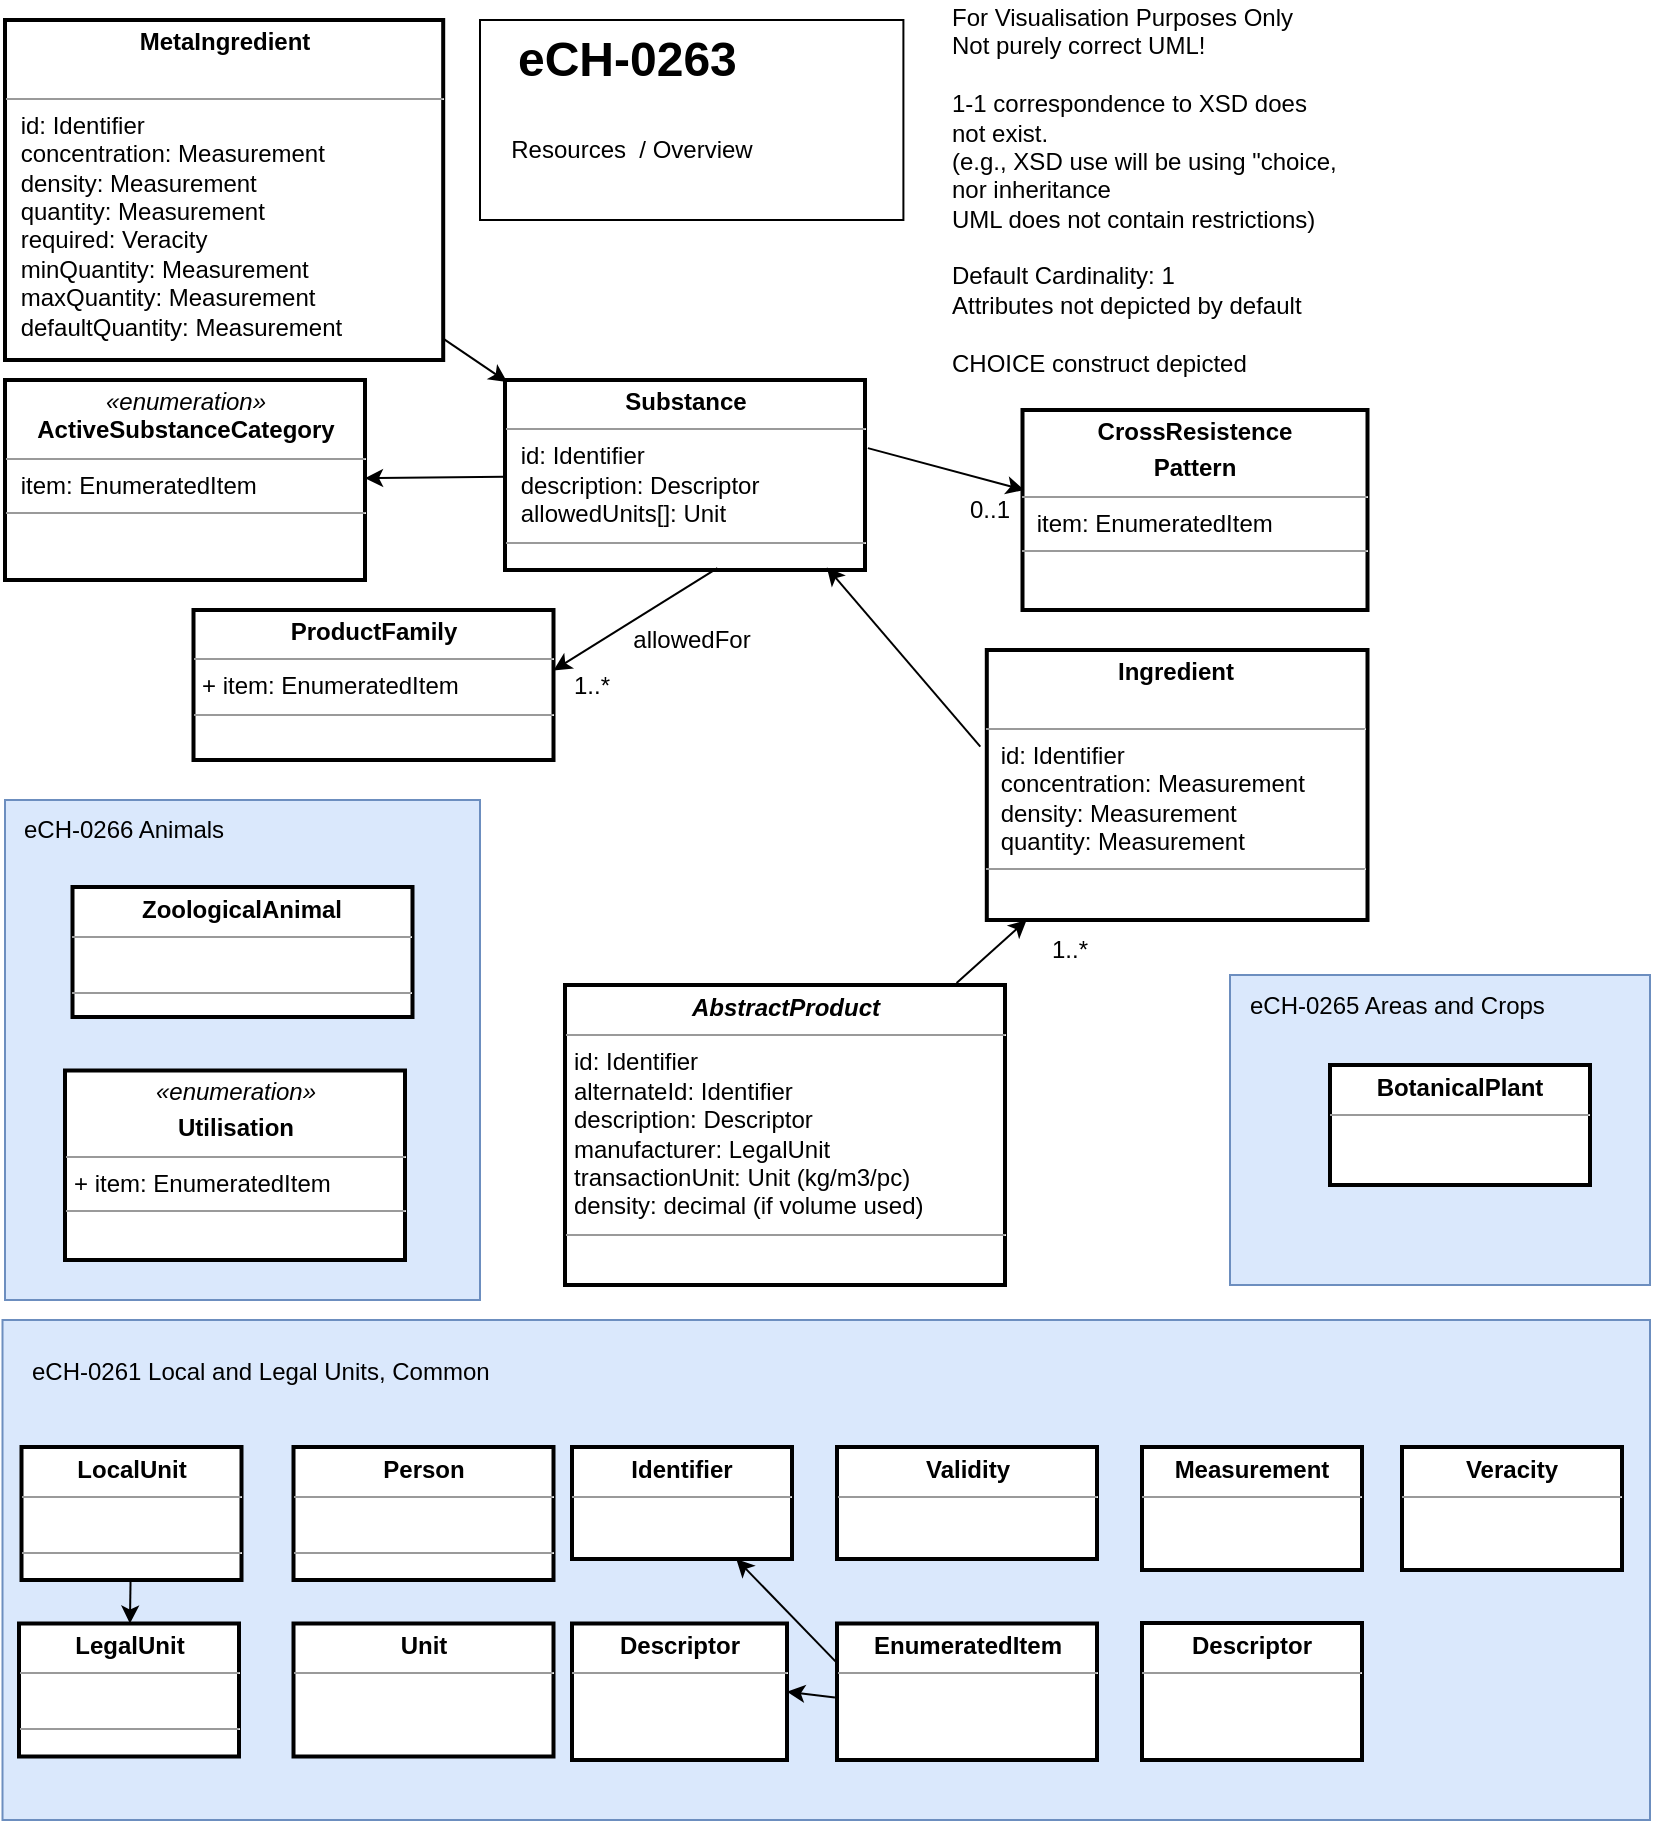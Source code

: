 <mxfile version="20.5.3" type="embed"><diagram id="C5RBs43oDa-KdzZeNtuy" name="Page-1"><mxGraphModel dx="3235" dy="740" grid="1" gridSize="10" guides="1" tooltips="1" connect="0" arrows="1" fold="1" page="1" pageScale="1" pageWidth="2336" pageHeight="1654" math="0" shadow="0"><root><mxCell id="WIyWlLk6GJQsqaUBKTNV-0"/><mxCell id="WIyWlLk6GJQsqaUBKTNV-1" parent="WIyWlLk6GJQsqaUBKTNV-0"/><mxCell id="9_fdUrSxjmN1W93VfHhp-2" value="" style="rounded=0;whiteSpace=wrap;html=1;fillColor=#dae8fc;strokeColor=#6c8ebf;fontFamily=Helvetica;" parent="WIyWlLk6GJQsqaUBKTNV-1" vertex="1"><mxGeometry x="-1993.75" y="710" width="823.75" height="250" as="geometry"/></mxCell><mxCell id="9_fdUrSxjmN1W93VfHhp-12" value="&lt;p style=&quot;margin:0px;margin-top:4px;text-align:center;&quot;&gt;&lt;b&gt;Identifier&lt;/b&gt;&lt;/p&gt;&lt;hr size=&quot;1&quot;&gt;&lt;p style=&quot;margin:0px;margin-left:4px;&quot;&gt;&lt;br&gt;&lt;/p&gt;" style="verticalAlign=top;align=left;overflow=fill;fontSize=12;fontFamily=Helvetica;html=1;sketch=0;strokeWidth=2;" parent="WIyWlLk6GJQsqaUBKTNV-1" vertex="1"><mxGeometry x="-1709" y="773.5" width="110" height="56" as="geometry"/></mxCell><mxCell id="A5fvS7BDDAw0l9XVEY4Y-33" value="&lt;p style=&quot;margin:0px;margin-top:4px;text-align:center;&quot;&gt;&lt;b&gt;EnumeratedItem&lt;/b&gt;&lt;/p&gt;&lt;hr size=&quot;1&quot;&gt;&lt;p style=&quot;margin:0px;margin-left:4px;&quot;&gt;&lt;br&gt;&lt;/p&gt;" style="verticalAlign=top;align=left;overflow=fill;fontSize=12;fontFamily=Helvetica;html=1;sketch=0;strokeWidth=2;" parent="WIyWlLk6GJQsqaUBKTNV-1" vertex="1"><mxGeometry x="-1576.5" y="861.75" width="130" height="68.25" as="geometry"/></mxCell><mxCell id="A5fvS7BDDAw0l9XVEY4Y-54" value="&lt;p style=&quot;margin:0px;margin-top:4px;text-align:center;&quot;&gt;&lt;b&gt;LocalUnit&lt;/b&gt;&lt;/p&gt;&lt;hr size=&quot;1&quot;&gt;&lt;p style=&quot;margin:0px;margin-left:4px;&quot;&gt;&amp;nbsp;&lt;br&gt;&lt;/p&gt;&lt;hr size=&quot;1&quot;&gt;&lt;p style=&quot;margin:0px;margin-left:4px;&quot;&gt;&lt;br&gt;&lt;/p&gt;" style="verticalAlign=top;align=left;overflow=fill;fontSize=12;fontFamily=Helvetica;html=1;sketch=0;strokeWidth=2;" parent="WIyWlLk6GJQsqaUBKTNV-1" vertex="1"><mxGeometry x="-1984.25" y="773.5" width="110" height="66.5" as="geometry"/></mxCell><mxCell id="A5fvS7BDDAw0l9XVEY4Y-61" value="" style="endArrow=classic;html=1;sketch=0;fontFamily=Helvetica;curved=1;" parent="WIyWlLk6GJQsqaUBKTNV-1" source="A5fvS7BDDAw0l9XVEY4Y-54" target="Fh2eQYCEiK_2gspSJ3Qt-0" edge="1"><mxGeometry width="50" height="50" relative="1" as="geometry"><mxPoint x="-1809.25" y="1357.5" as="sourcePoint"/><mxPoint x="-1894.53" y="912.836" as="targetPoint"/></mxGeometry></mxCell><mxCell id="A5fvS7BDDAw0l9XVEY4Y-97" value="For Visualisation Purposes Only&lt;br&gt;Not purely correct UML!&lt;br&gt;&lt;br&gt;1-1 correspondence to XSD does &lt;br&gt;not exist.&lt;br&gt;(e.g., XSD use will be using &quot;choice,&lt;br&gt;nor inheritance&lt;br&gt;UML does not contain restrictions)&lt;br&gt;&lt;br&gt;Default Cardinality: 1&lt;br&gt;Attributes not depicted by default&lt;br&gt;&lt;br&gt;CHOICE construct depicted" style="text;html=1;strokeColor=none;fillColor=none;align=left;verticalAlign=middle;whiteSpace=wrap;rounded=0;strokeWidth=2;fontFamily=Helvetica;" parent="WIyWlLk6GJQsqaUBKTNV-1" vertex="1"><mxGeometry x="-1521.5" y="130" width="230" height="30" as="geometry"/></mxCell><mxCell id="3pSlS8YH4z9lj6zPETBl-3" value="v&amp;nbsp; &amp;nbsp; &amp;nbsp; &amp;nbsp; &amp;nbsp; &amp;nbsp; &amp;nbsp;&amp;nbsp;" style="rounded=0;whiteSpace=wrap;html=1;fillColor=#dae8fc;strokeColor=#6c8ebf;fontFamily=Helvetica;" parent="WIyWlLk6GJQsqaUBKTNV-1" vertex="1"><mxGeometry x="-1380" y="537.5" width="210" height="155" as="geometry"/></mxCell><mxCell id="3pSlS8YH4z9lj6zPETBl-47" value="&lt;p style=&quot;margin:0px;margin-top:4px;text-align:center;&quot;&gt;&lt;b&gt;Person&lt;/b&gt;&lt;/p&gt;&lt;hr size=&quot;1&quot;&gt;&lt;p style=&quot;margin:0px;margin-left:4px;&quot;&gt;&amp;nbsp;&lt;br&gt;&lt;/p&gt;&lt;hr size=&quot;1&quot;&gt;&lt;p style=&quot;margin:0px;margin-left:4px;&quot;&gt;&lt;br&gt;&lt;/p&gt;" style="verticalAlign=top;align=left;overflow=fill;fontSize=12;fontFamily=Helvetica;html=1;sketch=0;strokeWidth=2;" parent="WIyWlLk6GJQsqaUBKTNV-1" vertex="1"><mxGeometry x="-1848.25" y="773.5" width="130" height="66.5" as="geometry"/></mxCell><mxCell id="fq_hDrngQvyFMPAxzldU-55" value="&lt;p style=&quot;margin:0px;margin-top:4px;text-align:center;&quot;&gt;&lt;b&gt;&lt;i&gt;AbstractProduct&lt;/i&gt;&lt;/b&gt;&lt;/p&gt;&lt;hr size=&quot;1&quot;&gt;&lt;p style=&quot;margin:0px;margin-left:4px;&quot;&gt;id: Identifier&lt;br&gt;&lt;/p&gt;&lt;p style=&quot;margin:0px;margin-left:4px;&quot;&gt;alternateId: Identifier&lt;/p&gt;&lt;p style=&quot;margin:0px;margin-left:4px;&quot;&gt;description: Descriptor&amp;nbsp;&lt;/p&gt;&lt;p style=&quot;margin:0px;margin-left:4px;&quot;&gt;manufacturer: LegalUnit&lt;/p&gt;&lt;p style=&quot;margin:0px;margin-left:4px;&quot;&gt;transactionUnit: Unit (kg/m3/pc)&lt;/p&gt;&lt;p style=&quot;margin:0px;margin-left:4px;&quot;&gt;density:&amp;nbsp;&lt;span style=&quot;background-color: initial;&quot;&gt;decimal (if volume used)&lt;/span&gt;&lt;/p&gt;&lt;hr size=&quot;1&quot;&gt;&lt;p style=&quot;margin:0px;margin-left:4px;&quot;&gt;&lt;br&gt;&lt;/p&gt;" style="verticalAlign=top;align=left;overflow=fill;fontSize=12;fontFamily=Helvetica;html=1;sketch=0;strokeWidth=2;" parent="WIyWlLk6GJQsqaUBKTNV-1" vertex="1"><mxGeometry x="-1712.5" y="542.5" width="220" height="150" as="geometry"/></mxCell><mxCell id="Fh2eQYCEiK_2gspSJ3Qt-0" value="&lt;p style=&quot;margin:0px;margin-top:4px;text-align:center;&quot;&gt;&lt;b&gt;LegalUnit&lt;/b&gt;&lt;/p&gt;&lt;hr size=&quot;1&quot;&gt;&lt;p style=&quot;margin:0px;margin-left:4px;&quot;&gt;&amp;nbsp;&lt;br&gt;&lt;/p&gt;&lt;hr size=&quot;1&quot;&gt;&lt;p style=&quot;margin:0px;margin-left:4px;&quot;&gt;&lt;br&gt;&lt;/p&gt;" style="verticalAlign=top;align=left;overflow=fill;fontSize=12;fontFamily=Helvetica;html=1;sketch=0;strokeWidth=2;" parent="WIyWlLk6GJQsqaUBKTNV-1" vertex="1"><mxGeometry x="-1985.5" y="861.75" width="110" height="66.5" as="geometry"/></mxCell><mxCell id="fq_hDrngQvyFMPAxzldU-75" value="&lt;p style=&quot;margin:0px;margin-top:4px;text-align:center;&quot;&gt;&lt;b&gt;Descriptor&lt;/b&gt;&lt;/p&gt;&lt;hr size=&quot;1&quot;&gt;&lt;p style=&quot;margin:0px;margin-left:4px;&quot;&gt;&lt;br&gt;&lt;/p&gt;" style="verticalAlign=top;align=left;overflow=fill;fontSize=12;fontFamily=Helvetica;html=1;sketch=0;strokeWidth=2;" parent="WIyWlLk6GJQsqaUBKTNV-1" vertex="1"><mxGeometry x="-1709" y="861.75" width="107.5" height="68.25" as="geometry"/></mxCell><mxCell id="fq_hDrngQvyFMPAxzldU-76" value="eCH-0261 Local and Legal Units, Common" style="text;html=1;strokeColor=none;fillColor=none;align=left;verticalAlign=middle;whiteSpace=wrap;rounded=0;strokeWidth=2;fontFamily=Helvetica;" parent="WIyWlLk6GJQsqaUBKTNV-1" vertex="1"><mxGeometry x="-1980.75" y="700" width="290" height="72.5" as="geometry"/></mxCell><mxCell id="fq_hDrngQvyFMPAxzldU-77" value="eCH-0265 Areas and Crops" style="text;html=1;strokeColor=none;fillColor=none;align=left;verticalAlign=middle;whiteSpace=wrap;rounded=0;strokeWidth=2;fontFamily=Helvetica;" parent="WIyWlLk6GJQsqaUBKTNV-1" vertex="1"><mxGeometry x="-1372" y="537.5" width="204" height="30" as="geometry"/></mxCell><mxCell id="fq_hDrngQvyFMPAxzldU-80" value="" style="endArrow=classic;html=1;sketch=0;fontFamily=Helvetica;curved=1;exitX=-0.004;exitY=0.281;exitDx=0;exitDy=0;exitPerimeter=0;" parent="WIyWlLk6GJQsqaUBKTNV-1" source="A5fvS7BDDAw0l9XVEY4Y-33" target="9_fdUrSxjmN1W93VfHhp-12" edge="1"><mxGeometry width="50" height="50" relative="1" as="geometry"><mxPoint x="-1375.05" y="943" as="sourcePoint"/><mxPoint x="-1536.5" y="941" as="targetPoint"/></mxGeometry></mxCell><mxCell id="fq_hDrngQvyFMPAxzldU-83" value="" style="endArrow=classic;html=1;sketch=0;fontFamily=Helvetica;curved=1;entryX=1;entryY=0.5;entryDx=0;entryDy=0;exitX=-0.008;exitY=0.542;exitDx=0;exitDy=0;exitPerimeter=0;" parent="WIyWlLk6GJQsqaUBKTNV-1" source="A5fvS7BDDAw0l9XVEY4Y-33" target="fq_hDrngQvyFMPAxzldU-75" edge="1"><mxGeometry width="50" height="50" relative="1" as="geometry"><mxPoint x="-1676.5" y="1113" as="sourcePoint"/><mxPoint x="-1866.299" y="831.25" as="targetPoint"/></mxGeometry></mxCell><mxCell id="fq_hDrngQvyFMPAxzldU-141" value="&lt;p style=&quot;margin:0px;margin-top:4px;text-align:center;&quot;&gt;&lt;b&gt;BotanicalPlant&lt;/b&gt;&lt;/p&gt;&lt;hr size=&quot;1&quot;&gt;&lt;p style=&quot;margin:0px;margin-left:4px;&quot;&gt;&lt;br&gt;&lt;/p&gt;" style="verticalAlign=top;align=left;overflow=fill;fontSize=12;fontFamily=Helvetica;html=1;sketch=0;strokeWidth=2;" parent="WIyWlLk6GJQsqaUBKTNV-1" vertex="1"><mxGeometry x="-1330" y="582.5" width="130" height="60" as="geometry"/></mxCell><mxCell id="ZqzKbb4cEfQE_WqFz7V7-11" value="" style="rounded=0;whiteSpace=wrap;html=1;fillColor=#dae8fc;strokeColor=#6c8ebf;fontFamily=Helvetica;" parent="WIyWlLk6GJQsqaUBKTNV-1" vertex="1"><mxGeometry x="-1992.5" y="450" width="237.5" height="250" as="geometry"/></mxCell><mxCell id="ZqzKbb4cEfQE_WqFz7V7-12" value="eCH-0266 Animals" style="text;html=1;strokeColor=none;fillColor=none;align=left;verticalAlign=middle;whiteSpace=wrap;rounded=0;strokeWidth=2;fontFamily=Helvetica;" parent="WIyWlLk6GJQsqaUBKTNV-1" vertex="1"><mxGeometry x="-1985" y="450" width="290" height="30" as="geometry"/></mxCell><mxCell id="ZqzKbb4cEfQE_WqFz7V7-18" value="&lt;p style=&quot;margin:0px;margin-top:4px;text-align:center;&quot;&gt;&lt;b&gt;ZoologicalAnimal&lt;/b&gt;&lt;/p&gt;&lt;hr size=&quot;1&quot;&gt;&lt;p style=&quot;margin:0px;margin-left:4px;&quot;&gt;&amp;nbsp;&amp;nbsp;&lt;br&gt;&lt;/p&gt;&lt;hr size=&quot;1&quot;&gt;&lt;p style=&quot;margin:0px;margin-left:4px;&quot;&gt;&lt;br&gt;&lt;/p&gt;" style="verticalAlign=top;align=left;overflow=fill;fontSize=12;fontFamily=Helvetica;html=1;sketch=0;strokeWidth=2;" parent="WIyWlLk6GJQsqaUBKTNV-1" vertex="1"><mxGeometry x="-1958.75" y="493.5" width="170" height="65" as="geometry"/></mxCell><mxCell id="ZqzKbb4cEfQE_WqFz7V7-43" value="&lt;p style=&quot;margin:0px;margin-top:4px;text-align:center;&quot;&gt;&lt;i&gt;«enumeration»&lt;/i&gt;&lt;/p&gt;&lt;p style=&quot;margin:0px;margin-top:4px;text-align:center;&quot;&gt;&lt;b&gt;Utilisation&lt;/b&gt;&lt;/p&gt;&lt;hr size=&quot;1&quot;&gt;&lt;p style=&quot;margin:0px;margin-left:4px;&quot;&gt;+ item: EnumeratedItem&lt;br&gt;&lt;/p&gt;&lt;hr size=&quot;1&quot;&gt;&lt;p style=&quot;margin:0px;margin-left:4px;&quot;&gt;&lt;br&gt;&lt;/p&gt;" style="verticalAlign=top;align=left;overflow=fill;fontSize=12;fontFamily=Helvetica;html=1;sketch=0;strokeWidth=2;" parent="WIyWlLk6GJQsqaUBKTNV-1" vertex="1"><mxGeometry x="-1962.5" y="585.25" width="170" height="94.75" as="geometry"/></mxCell><mxCell id="ZqzKbb4cEfQE_WqFz7V7-85" value="&lt;p style=&quot;margin:0px;margin-top:4px;text-align:center;&quot;&gt;&lt;b style=&quot;background-color: initial;&quot;&gt;Substance&lt;/b&gt;&lt;br&gt;&lt;/p&gt;&lt;hr size=&quot;1&quot;&gt;&lt;p style=&quot;margin:0px;margin-left:4px;&quot;&gt;&amp;nbsp;id: Identifier&lt;br&gt;&lt;/p&gt;&lt;p style=&quot;margin:0px;margin-left:4px;&quot;&gt;&amp;nbsp;description: Descriptor&lt;/p&gt;&lt;p style=&quot;margin:0px;margin-left:4px;&quot;&gt;&amp;nbsp;allowedUnits[]: Unit&lt;/p&gt;&lt;hr size=&quot;1&quot;&gt;&lt;p style=&quot;margin:0px;margin-left:4px;&quot;&gt;&lt;br&gt;&lt;/p&gt;" style="verticalAlign=top;align=left;overflow=fill;fontSize=12;fontFamily=Helvetica;html=1;sketch=0;strokeWidth=2;" parent="WIyWlLk6GJQsqaUBKTNV-1" vertex="1"><mxGeometry x="-1742.5" y="240" width="180" height="95" as="geometry"/></mxCell><mxCell id="ZqzKbb4cEfQE_WqFz7V7-86" value="" style="endArrow=classic;html=1;sketch=0;fontFamily=Helvetica;curved=1;exitX=0.89;exitY=-0.007;exitDx=0;exitDy=0;exitPerimeter=0;" parent="WIyWlLk6GJQsqaUBKTNV-1" source="fq_hDrngQvyFMPAxzldU-55" target="eB_fhc0voJm1Zt_swYeX-0" edge="1"><mxGeometry width="50" height="50" relative="1" as="geometry"><mxPoint x="-1422.85" y="674.38" as="sourcePoint"/><mxPoint x="-1470.75" y="481.82" as="targetPoint"/></mxGeometry></mxCell><mxCell id="ZqzKbb4cEfQE_WqFz7V7-87" value="1..*" style="text;html=1;strokeColor=none;fillColor=none;align=center;verticalAlign=middle;whiteSpace=wrap;rounded=0;fontFamily=Helvetica;" parent="WIyWlLk6GJQsqaUBKTNV-1" vertex="1"><mxGeometry x="-1452.5" y="387.5" width="60" height="30" as="geometry"/></mxCell><mxCell id="ZqzKbb4cEfQE_WqFz7V7-88" value="" style="endArrow=classic;html=1;sketch=0;fontFamily=Helvetica;curved=1;entryX=0.894;entryY=0.987;entryDx=0;entryDy=0;entryPerimeter=0;exitX=-0.017;exitY=0.358;exitDx=0;exitDy=0;exitPerimeter=0;" parent="WIyWlLk6GJQsqaUBKTNV-1" source="eB_fhc0voJm1Zt_swYeX-0" target="ZqzKbb4cEfQE_WqFz7V7-85" edge="1"><mxGeometry width="50" height="50" relative="1" as="geometry"><mxPoint x="-1557.5" y="402.125" as="sourcePoint"/><mxPoint x="-1461.24" y="478.46" as="targetPoint"/></mxGeometry></mxCell><mxCell id="ZqzKbb4cEfQE_WqFz7V7-90" value="&lt;p style=&quot;margin:0px;margin-top:4px;text-align:center;&quot;&gt;&lt;i&gt;«enumeration»&lt;/i&gt;&lt;br&gt;&lt;b&gt;ActiveSubstanceCategory&lt;/b&gt;&lt;/p&gt;&lt;hr size=&quot;1&quot;&gt;&lt;p style=&quot;margin:0px;margin-left:4px;&quot;&gt;&amp;nbsp;item: EnumeratedItem&lt;br&gt;&lt;/p&gt;&lt;hr size=&quot;1&quot;&gt;&lt;p style=&quot;margin:0px;margin-left:4px;&quot;&gt;&lt;br&gt;&lt;/p&gt;" style="verticalAlign=top;align=left;overflow=fill;fontSize=12;fontFamily=Helvetica;html=1;sketch=0;strokeWidth=2;" parent="WIyWlLk6GJQsqaUBKTNV-1" vertex="1"><mxGeometry x="-1992.5" y="240" width="180" height="100" as="geometry"/></mxCell><mxCell id="ZqzKbb4cEfQE_WqFz7V7-91" value="" style="endArrow=classic;html=1;sketch=0;fontFamily=Helvetica;curved=1;" parent="WIyWlLk6GJQsqaUBKTNV-1" source="ZqzKbb4cEfQE_WqFz7V7-85" target="ZqzKbb4cEfQE_WqFz7V7-90" edge="1"><mxGeometry width="50" height="50" relative="1" as="geometry"><mxPoint x="-1393.76" y="403.045" as="sourcePoint"/><mxPoint x="-1431.24" y="340.005" as="targetPoint"/></mxGeometry></mxCell><mxCell id="eB_fhc0voJm1Zt_swYeX-0" value="&lt;p style=&quot;margin:0px;margin-top:4px;text-align:center;&quot;&gt;&lt;b&gt;Ingredient&lt;/b&gt;&lt;/p&gt;&amp;nbsp;&lt;hr size=&quot;1&quot;&gt;&lt;p style=&quot;margin:0px;margin-left:4px;&quot;&gt;&amp;nbsp;id: Identifier&lt;br&gt;&lt;/p&gt;&lt;p style=&quot;margin:0px;margin-left:4px;&quot;&gt;&amp;nbsp;concentration: Measurement&lt;/p&gt;&lt;p style=&quot;margin:0px;margin-left:4px;&quot;&gt;&amp;nbsp;density: Measurement&lt;/p&gt;&lt;p style=&quot;margin:0px;margin-left:4px;&quot;&gt;&lt;span style=&quot;background-color: initial;&quot;&gt;&amp;nbsp;quantity: Measurement&lt;/span&gt;&lt;/p&gt;&lt;hr size=&quot;1&quot;&gt;&lt;p style=&quot;margin:0px;margin-left:4px;&quot;&gt;&lt;br&gt;&lt;/p&gt;" style="verticalAlign=top;align=left;overflow=fill;fontSize=12;fontFamily=Helvetica;html=1;sketch=0;strokeWidth=2;" parent="WIyWlLk6GJQsqaUBKTNV-1" vertex="1"><mxGeometry x="-1501.6" y="375" width="190.35" height="135" as="geometry"/></mxCell><mxCell id="eYUfmgDXyRDl5XwJps49-13" value="&lt;p style=&quot;margin:0px;margin-top:4px;text-align:center;&quot;&gt;&lt;b&gt;ProductFamily&lt;/b&gt;&lt;/p&gt;&lt;hr size=&quot;1&quot;&gt;&lt;p style=&quot;margin:0px;margin-left:4px;&quot;&gt;+ item: EnumeratedItem&lt;br&gt;&lt;/p&gt;&lt;hr size=&quot;1&quot;&gt;&lt;p style=&quot;margin:0px;margin-left:4px;&quot;&gt;&lt;br&gt;&lt;/p&gt;" style="verticalAlign=top;align=left;overflow=fill;fontSize=12;fontFamily=Helvetica;html=1;sketch=0;strokeWidth=2;" parent="WIyWlLk6GJQsqaUBKTNV-1" vertex="1"><mxGeometry x="-1898.25" y="355" width="180" height="75" as="geometry"/></mxCell><mxCell id="8MJOqnOzI6ZtPtBTbAP--10" value="&lt;p style=&quot;margin:0px;margin-top:4px;text-align:center;&quot;&gt;&lt;b&gt;Unit&lt;/b&gt;&lt;/p&gt;&lt;hr size=&quot;1&quot;&gt;&lt;p style=&quot;margin:0px;margin-left:4px;&quot;&gt;&lt;br&gt;&lt;/p&gt;" style="verticalAlign=top;align=left;overflow=fill;fontSize=12;fontFamily=Helvetica;html=1;sketch=0;strokeWidth=2;" parent="WIyWlLk6GJQsqaUBKTNV-1" vertex="1"><mxGeometry x="-1848.25" y="861.75" width="130" height="66.5" as="geometry"/></mxCell><mxCell id="8MJOqnOzI6ZtPtBTbAP--11" value="&lt;p style=&quot;margin:0px;margin-top:4px;text-align:center;&quot;&gt;&lt;b&gt;CrossResistence&lt;/b&gt;&lt;/p&gt;&lt;p style=&quot;margin:0px;margin-top:4px;text-align:center;&quot;&gt;&lt;b&gt;Pattern&lt;/b&gt;&lt;/p&gt;&lt;hr size=&quot;1&quot;&gt;&lt;p style=&quot;margin:0px;margin-left:4px;&quot;&gt;&amp;nbsp;item: EnumeratedItem&lt;br&gt;&lt;/p&gt;&lt;hr size=&quot;1&quot;&gt;&lt;p style=&quot;margin:0px;margin-left:4px;&quot;&gt;&lt;br&gt;&lt;/p&gt;" style="verticalAlign=top;align=left;overflow=fill;fontSize=12;fontFamily=Helvetica;html=1;sketch=0;strokeWidth=2;" parent="WIyWlLk6GJQsqaUBKTNV-1" vertex="1"><mxGeometry x="-1483.75" y="255" width="172.5" height="100" as="geometry"/></mxCell><mxCell id="8MJOqnOzI6ZtPtBTbAP--12" value="" style="endArrow=classic;html=1;sketch=0;fontFamily=Helvetica;curved=1;entryX=0.005;entryY=0.4;entryDx=0;entryDy=0;entryPerimeter=0;exitX=1.008;exitY=0.306;exitDx=0;exitDy=0;exitPerimeter=0;" parent="WIyWlLk6GJQsqaUBKTNV-1" target="8MJOqnOzI6ZtPtBTbAP--11" edge="1"><mxGeometry width="50" height="50" relative="1" as="geometry"><mxPoint x="-1561.06" y="274.07" as="sourcePoint"/><mxPoint x="-1503.34" y="291.5" as="targetPoint"/></mxGeometry></mxCell><mxCell id="8MJOqnOzI6ZtPtBTbAP--13" value="0..1" style="text;html=1;strokeColor=none;fillColor=none;align=center;verticalAlign=middle;whiteSpace=wrap;rounded=0;fontFamily=Helvetica;" parent="WIyWlLk6GJQsqaUBKTNV-1" vertex="1"><mxGeometry x="-1530" y="290" width="60" height="30" as="geometry"/></mxCell><mxCell id="8MJOqnOzI6ZtPtBTbAP--22" value="1..*" style="text;html=1;strokeColor=none;fillColor=none;align=center;verticalAlign=middle;whiteSpace=wrap;rounded=0;fontFamily=Helvetica;" parent="WIyWlLk6GJQsqaUBKTNV-1" vertex="1"><mxGeometry x="-1729.5" y="377.5" width="60" height="30" as="geometry"/></mxCell><mxCell id="8MJOqnOzI6ZtPtBTbAP--23" value="" style="endArrow=classic;html=1;sketch=0;fontFamily=Helvetica;curved=1;entryX=1;entryY=0.403;entryDx=0;entryDy=0;entryPerimeter=0;exitX=0.59;exitY=0.99;exitDx=0;exitDy=0;exitPerimeter=0;" parent="WIyWlLk6GJQsqaUBKTNV-1" source="ZqzKbb4cEfQE_WqFz7V7-85" target="eYUfmgDXyRDl5XwJps49-13" edge="1"><mxGeometry width="50" height="50" relative="1" as="geometry"><mxPoint x="-1769.25" y="355" as="sourcePoint"/><mxPoint x="-1828.25" y="320" as="targetPoint"/></mxGeometry></mxCell><mxCell id="8MJOqnOzI6ZtPtBTbAP--24" value="allowedFor" style="text;html=1;strokeColor=none;fillColor=none;align=center;verticalAlign=middle;whiteSpace=wrap;rounded=0;fontFamily=Helvetica;" parent="WIyWlLk6GJQsqaUBKTNV-1" vertex="1"><mxGeometry x="-1679.15" y="355" width="60" height="30" as="geometry"/></mxCell><mxCell id="qUsIdyUmsrlXsUjqDphB-0" value="1..*" style="text;html=1;strokeColor=none;fillColor=none;align=center;verticalAlign=middle;whiteSpace=wrap;rounded=0;fontFamily=Helvetica;" parent="WIyWlLk6GJQsqaUBKTNV-1" vertex="1"><mxGeometry x="-1490" y="510" width="60" height="30" as="geometry"/></mxCell><mxCell id="qUsIdyUmsrlXsUjqDphB-1" value="&lt;p style=&quot;margin:0px;margin-top:4px;text-align:center;&quot;&gt;&lt;b&gt;Validity&lt;/b&gt;&lt;/p&gt;&lt;hr size=&quot;1&quot;&gt;&lt;p style=&quot;margin:0px;margin-left:4px;&quot;&gt;&lt;br&gt;&lt;/p&gt;" style="verticalAlign=top;align=left;overflow=fill;fontSize=12;fontFamily=Helvetica;html=1;sketch=0;strokeWidth=2;" parent="WIyWlLk6GJQsqaUBKTNV-1" vertex="1"><mxGeometry x="-1576.5" y="773.5" width="130" height="56" as="geometry"/></mxCell><mxCell id="qUsIdyUmsrlXsUjqDphB-3" value="&lt;p style=&quot;margin:0px;margin-top:4px;text-align:center;&quot;&gt;&lt;b&gt;Measurement&lt;/b&gt;&lt;/p&gt;&lt;hr size=&quot;1&quot;&gt;&lt;p style=&quot;margin:0px;margin-left:4px;&quot;&gt;&lt;br&gt;&lt;/p&gt;" style="verticalAlign=top;align=left;overflow=fill;fontSize=12;fontFamily=Helvetica;html=1;sketch=0;strokeWidth=2;" parent="WIyWlLk6GJQsqaUBKTNV-1" vertex="1"><mxGeometry x="-1424" y="773.5" width="110" height="61.5" as="geometry"/></mxCell><mxCell id="qUsIdyUmsrlXsUjqDphB-5" value="&lt;p style=&quot;margin:0px;margin-top:4px;text-align:center;&quot;&gt;&lt;b&gt;MetaIngredient&lt;/b&gt;&lt;/p&gt;&amp;nbsp;&lt;hr size=&quot;1&quot;&gt;&lt;p style=&quot;margin:0px;margin-left:4px;&quot;&gt;&amp;nbsp;id: Identifier&lt;br&gt;&lt;/p&gt;&lt;p style=&quot;margin:0px;margin-left:4px;&quot;&gt;&amp;nbsp;concentration: Measurement&lt;/p&gt;&lt;p style=&quot;margin:0px;margin-left:4px;&quot;&gt;&amp;nbsp;density: Measurement&lt;/p&gt;&lt;p style=&quot;margin:0px;margin-left:4px;&quot;&gt;&lt;span style=&quot;background-color: initial;&quot;&gt;&amp;nbsp;quantity: Measurement&lt;/span&gt;&lt;/p&gt;&lt;p style=&quot;margin:0px;margin-left:4px;&quot;&gt;&lt;span style=&quot;background-color: initial;&quot;&gt;&amp;nbsp;required: Veracity&lt;/span&gt;&lt;/p&gt;&lt;p style=&quot;margin:0px;margin-left:4px;&quot;&gt;&lt;span style=&quot;background-color: initial;&quot;&gt;&amp;nbsp;minQuantity: Measurement&lt;/span&gt;&lt;/p&gt;&lt;p style=&quot;margin:0px;margin-left:4px;&quot;&gt;&lt;span style=&quot;background-color: initial;&quot;&gt;&amp;nbsp;maxQuantity: Measurement&lt;/span&gt;&lt;/p&gt;&lt;p style=&quot;margin:0px;margin-left:4px;&quot;&gt;&lt;span style=&quot;background-color: initial;&quot;&gt;&amp;nbsp;defaultQuantity: Measurement&lt;/span&gt;&lt;/p&gt;&lt;p style=&quot;margin:0px;margin-left:4px;&quot;&gt;&lt;span style=&quot;background-color: initial;&quot;&gt;&lt;br&gt;&lt;/span&gt;&lt;/p&gt;&lt;p style=&quot;margin:0px;margin-left:4px;&quot;&gt;&lt;span style=&quot;background-color: initial;&quot;&gt;&lt;br&gt;&lt;/span&gt;&lt;/p&gt;&lt;hr size=&quot;1&quot;&gt;&lt;p style=&quot;margin:0px;margin-left:4px;&quot;&gt;&lt;br&gt;&lt;/p&gt;" style="verticalAlign=top;align=left;overflow=fill;fontSize=12;fontFamily=Helvetica;html=1;sketch=0;strokeWidth=2;" parent="WIyWlLk6GJQsqaUBKTNV-1" vertex="1"><mxGeometry x="-1992.5" y="60" width="219.1" height="170" as="geometry"/></mxCell><mxCell id="qUsIdyUmsrlXsUjqDphB-7" value="&lt;p style=&quot;margin:0px;margin-top:4px;text-align:center;&quot;&gt;&lt;b&gt;Veracity&lt;/b&gt;&lt;/p&gt;&lt;hr size=&quot;1&quot;&gt;&lt;p style=&quot;margin:0px;margin-left:4px;&quot;&gt;&lt;br&gt;&lt;/p&gt;" style="verticalAlign=top;align=left;overflow=fill;fontSize=12;fontFamily=Helvetica;html=1;sketch=0;strokeWidth=2;" parent="WIyWlLk6GJQsqaUBKTNV-1" vertex="1"><mxGeometry x="-1294" y="773.5" width="110" height="61.5" as="geometry"/></mxCell><mxCell id="qUsIdyUmsrlXsUjqDphB-8" value="" style="endArrow=classic;html=1;sketch=0;fontFamily=Helvetica;curved=1;entryX=0.006;entryY=0.011;entryDx=0;entryDy=0;entryPerimeter=0;" parent="WIyWlLk6GJQsqaUBKTNV-1" source="qUsIdyUmsrlXsUjqDphB-5" target="ZqzKbb4cEfQE_WqFz7V7-85" edge="1"><mxGeometry width="50" height="50" relative="1" as="geometry"><mxPoint x="-1540" y="110.0" as="sourcePoint"/><mxPoint x="-1482.28" y="127.43" as="targetPoint"/></mxGeometry></mxCell><mxCell id="qUsIdyUmsrlXsUjqDphB-9" value="&lt;p style=&quot;margin:0px;margin-top:4px;text-align:center;&quot;&gt;&lt;b&gt;Descriptor&lt;/b&gt;&lt;/p&gt;&lt;hr size=&quot;1&quot;&gt;&lt;p style=&quot;margin:0px;margin-left:4px;&quot;&gt;&lt;br&gt;&lt;/p&gt;" style="verticalAlign=top;align=left;overflow=fill;fontSize=12;fontFamily=Helvetica;html=1;sketch=0;strokeWidth=2;" parent="WIyWlLk6GJQsqaUBKTNV-1" vertex="1"><mxGeometry x="-1424" y="861.5" width="110" height="68.5" as="geometry"/></mxCell><mxCell id="1" value="" style="rounded=0;whiteSpace=wrap;html=1;fontFamily=Helvetica;" parent="WIyWlLk6GJQsqaUBKTNV-1" vertex="1"><mxGeometry x="-1755" y="60" width="211.7" height="100" as="geometry"/></mxCell><mxCell id="9_fdUrSxjmN1W93VfHhp-1" value="&lt;h1&gt;&lt;span style=&quot;background-color: initial;&quot;&gt;eCH-0263&lt;/span&gt;&lt;/h1&gt;&lt;div&gt;&lt;br&gt;&lt;/div&gt;" style="text;html=1;strokeColor=none;fillColor=none;spacing=5;spacingTop=-20;whiteSpace=wrap;overflow=hidden;rounded=0;strokeWidth=2;fontFamily=Helvetica;" parent="WIyWlLk6GJQsqaUBKTNV-1" vertex="1"><mxGeometry x="-1741.5" y="60" width="195.7" height="50" as="geometry"/></mxCell><mxCell id="2" value="Resources&amp;nbsp; / Overview" style="text;html=1;strokeColor=none;fillColor=none;align=center;verticalAlign=middle;whiteSpace=wrap;rounded=0;fontFamily=Helvetica;" parent="WIyWlLk6GJQsqaUBKTNV-1" vertex="1"><mxGeometry x="-1755" y="110" width="152" height="30" as="geometry"/></mxCell></root></mxGraphModel></diagram></mxfile>